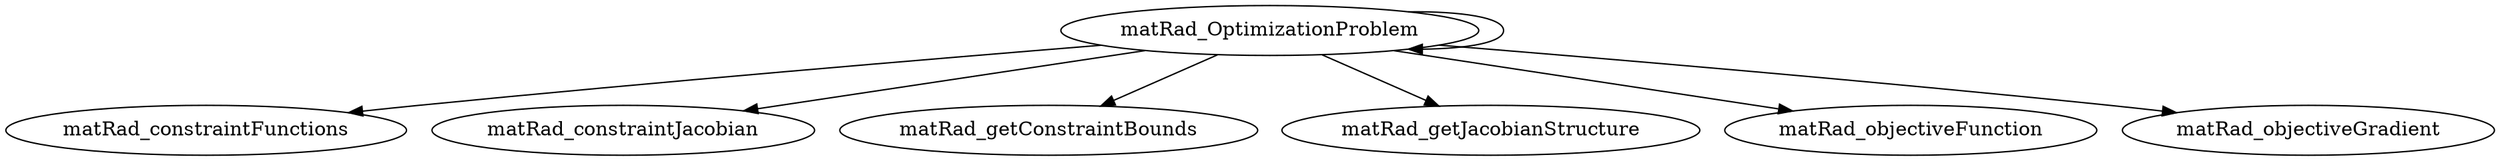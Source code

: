 /* Created by mdot for Matlab */
digraph m2html {
  matRad_OptimizationProblem -> matRad_OptimizationProblem;
  matRad_OptimizationProblem -> matRad_constraintFunctions;
  matRad_OptimizationProblem -> matRad_constraintJacobian;
  matRad_OptimizationProblem -> matRad_getConstraintBounds;
  matRad_OptimizationProblem -> matRad_getJacobianStructure;
  matRad_OptimizationProblem -> matRad_objectiveFunction;
  matRad_OptimizationProblem -> matRad_objectiveGradient;

  matRad_OptimizationProblem [URL="matRad_OptimizationProblem.html"];
  matRad_constraintFunctions [URL="matRad_constraintFunctions.html"];
  matRad_constraintJacobian [URL="matRad_constraintJacobian.html"];
  matRad_getConstraintBounds [URL="matRad_getConstraintBounds.html"];
  matRad_getJacobianStructure [URL="matRad_getJacobianStructure.html"];
  matRad_objectiveFunction [URL="matRad_objectiveFunction.html"];
  matRad_objectiveGradient [URL="matRad_objectiveGradient.html"];
}